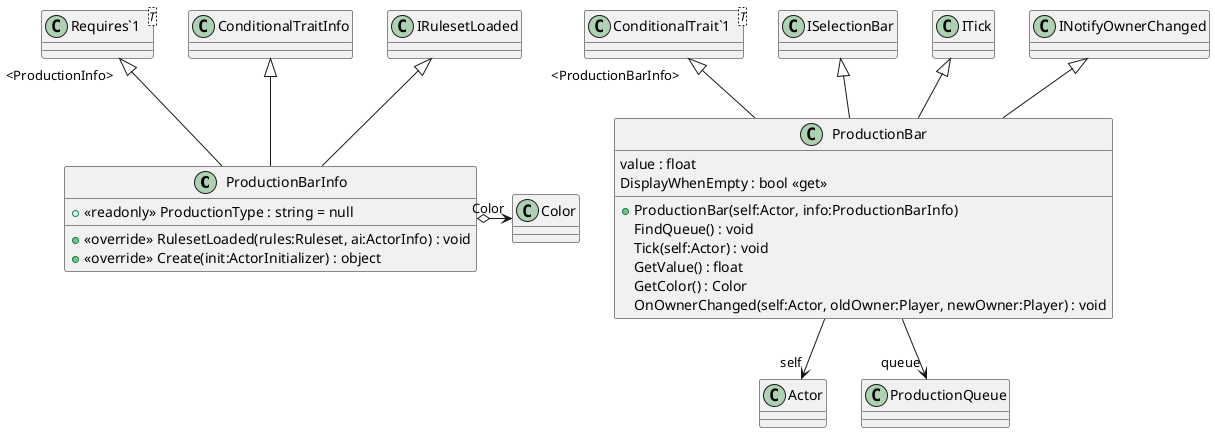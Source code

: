 @startuml
class ProductionBarInfo {
    + <<readonly>> ProductionType : string = null
    + <<override>> RulesetLoaded(rules:Ruleset, ai:ActorInfo) : void
    + <<override>> Create(init:ActorInitializer) : object
}
class ProductionBar {
    value : float
    + ProductionBar(self:Actor, info:ProductionBarInfo)
    FindQueue() : void
    Tick(self:Actor) : void
    GetValue() : float
    GetColor() : Color
    DisplayWhenEmpty : bool <<get>>
    OnOwnerChanged(self:Actor, oldOwner:Player, newOwner:Player) : void
}
class "Requires`1"<T> {
}
class "ConditionalTrait`1"<T> {
}
ConditionalTraitInfo <|-- ProductionBarInfo
"Requires`1" "<ProductionInfo>" <|-- ProductionBarInfo
IRulesetLoaded <|-- ProductionBarInfo
ProductionBarInfo o-> "Color" Color
"ConditionalTrait`1" "<ProductionBarInfo>" <|-- ProductionBar
ISelectionBar <|-- ProductionBar
ITick <|-- ProductionBar
INotifyOwnerChanged <|-- ProductionBar
ProductionBar --> "self" Actor
ProductionBar --> "queue" ProductionQueue
@enduml
